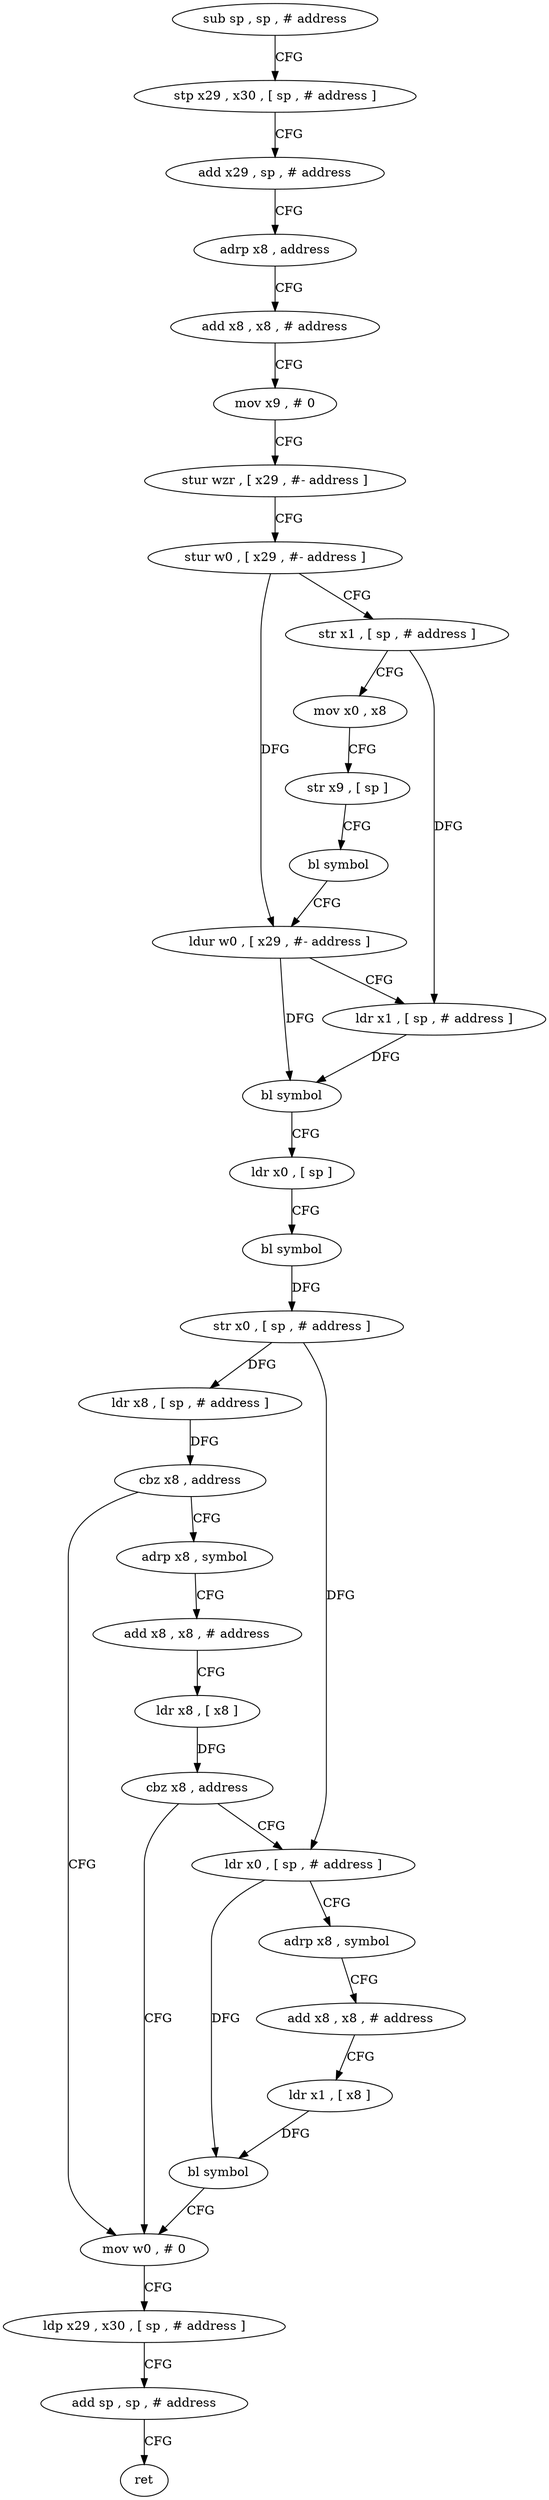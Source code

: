 digraph "func" {
"4218384" [label = "sub sp , sp , # address" ]
"4218388" [label = "stp x29 , x30 , [ sp , # address ]" ]
"4218392" [label = "add x29 , sp , # address" ]
"4218396" [label = "adrp x8 , address" ]
"4218400" [label = "add x8 , x8 , # address" ]
"4218404" [label = "mov x9 , # 0" ]
"4218408" [label = "stur wzr , [ x29 , #- address ]" ]
"4218412" [label = "stur w0 , [ x29 , #- address ]" ]
"4218416" [label = "str x1 , [ sp , # address ]" ]
"4218420" [label = "mov x0 , x8" ]
"4218424" [label = "str x9 , [ sp ]" ]
"4218428" [label = "bl symbol" ]
"4218432" [label = "ldur w0 , [ x29 , #- address ]" ]
"4218436" [label = "ldr x1 , [ sp , # address ]" ]
"4218440" [label = "bl symbol" ]
"4218444" [label = "ldr x0 , [ sp ]" ]
"4218448" [label = "bl symbol" ]
"4218452" [label = "str x0 , [ sp , # address ]" ]
"4218456" [label = "ldr x8 , [ sp , # address ]" ]
"4218460" [label = "cbz x8 , address" ]
"4218500" [label = "mov w0 , # 0" ]
"4218464" [label = "adrp x8 , symbol" ]
"4218504" [label = "ldp x29 , x30 , [ sp , # address ]" ]
"4218508" [label = "add sp , sp , # address" ]
"4218512" [label = "ret" ]
"4218468" [label = "add x8 , x8 , # address" ]
"4218472" [label = "ldr x8 , [ x8 ]" ]
"4218476" [label = "cbz x8 , address" ]
"4218480" [label = "ldr x0 , [ sp , # address ]" ]
"4218484" [label = "adrp x8 , symbol" ]
"4218488" [label = "add x8 , x8 , # address" ]
"4218492" [label = "ldr x1 , [ x8 ]" ]
"4218496" [label = "bl symbol" ]
"4218384" -> "4218388" [ label = "CFG" ]
"4218388" -> "4218392" [ label = "CFG" ]
"4218392" -> "4218396" [ label = "CFG" ]
"4218396" -> "4218400" [ label = "CFG" ]
"4218400" -> "4218404" [ label = "CFG" ]
"4218404" -> "4218408" [ label = "CFG" ]
"4218408" -> "4218412" [ label = "CFG" ]
"4218412" -> "4218416" [ label = "CFG" ]
"4218412" -> "4218432" [ label = "DFG" ]
"4218416" -> "4218420" [ label = "CFG" ]
"4218416" -> "4218436" [ label = "DFG" ]
"4218420" -> "4218424" [ label = "CFG" ]
"4218424" -> "4218428" [ label = "CFG" ]
"4218428" -> "4218432" [ label = "CFG" ]
"4218432" -> "4218436" [ label = "CFG" ]
"4218432" -> "4218440" [ label = "DFG" ]
"4218436" -> "4218440" [ label = "DFG" ]
"4218440" -> "4218444" [ label = "CFG" ]
"4218444" -> "4218448" [ label = "CFG" ]
"4218448" -> "4218452" [ label = "DFG" ]
"4218452" -> "4218456" [ label = "DFG" ]
"4218452" -> "4218480" [ label = "DFG" ]
"4218456" -> "4218460" [ label = "DFG" ]
"4218460" -> "4218500" [ label = "CFG" ]
"4218460" -> "4218464" [ label = "CFG" ]
"4218500" -> "4218504" [ label = "CFG" ]
"4218464" -> "4218468" [ label = "CFG" ]
"4218504" -> "4218508" [ label = "CFG" ]
"4218508" -> "4218512" [ label = "CFG" ]
"4218468" -> "4218472" [ label = "CFG" ]
"4218472" -> "4218476" [ label = "DFG" ]
"4218476" -> "4218500" [ label = "CFG" ]
"4218476" -> "4218480" [ label = "CFG" ]
"4218480" -> "4218484" [ label = "CFG" ]
"4218480" -> "4218496" [ label = "DFG" ]
"4218484" -> "4218488" [ label = "CFG" ]
"4218488" -> "4218492" [ label = "CFG" ]
"4218492" -> "4218496" [ label = "DFG" ]
"4218496" -> "4218500" [ label = "CFG" ]
}
